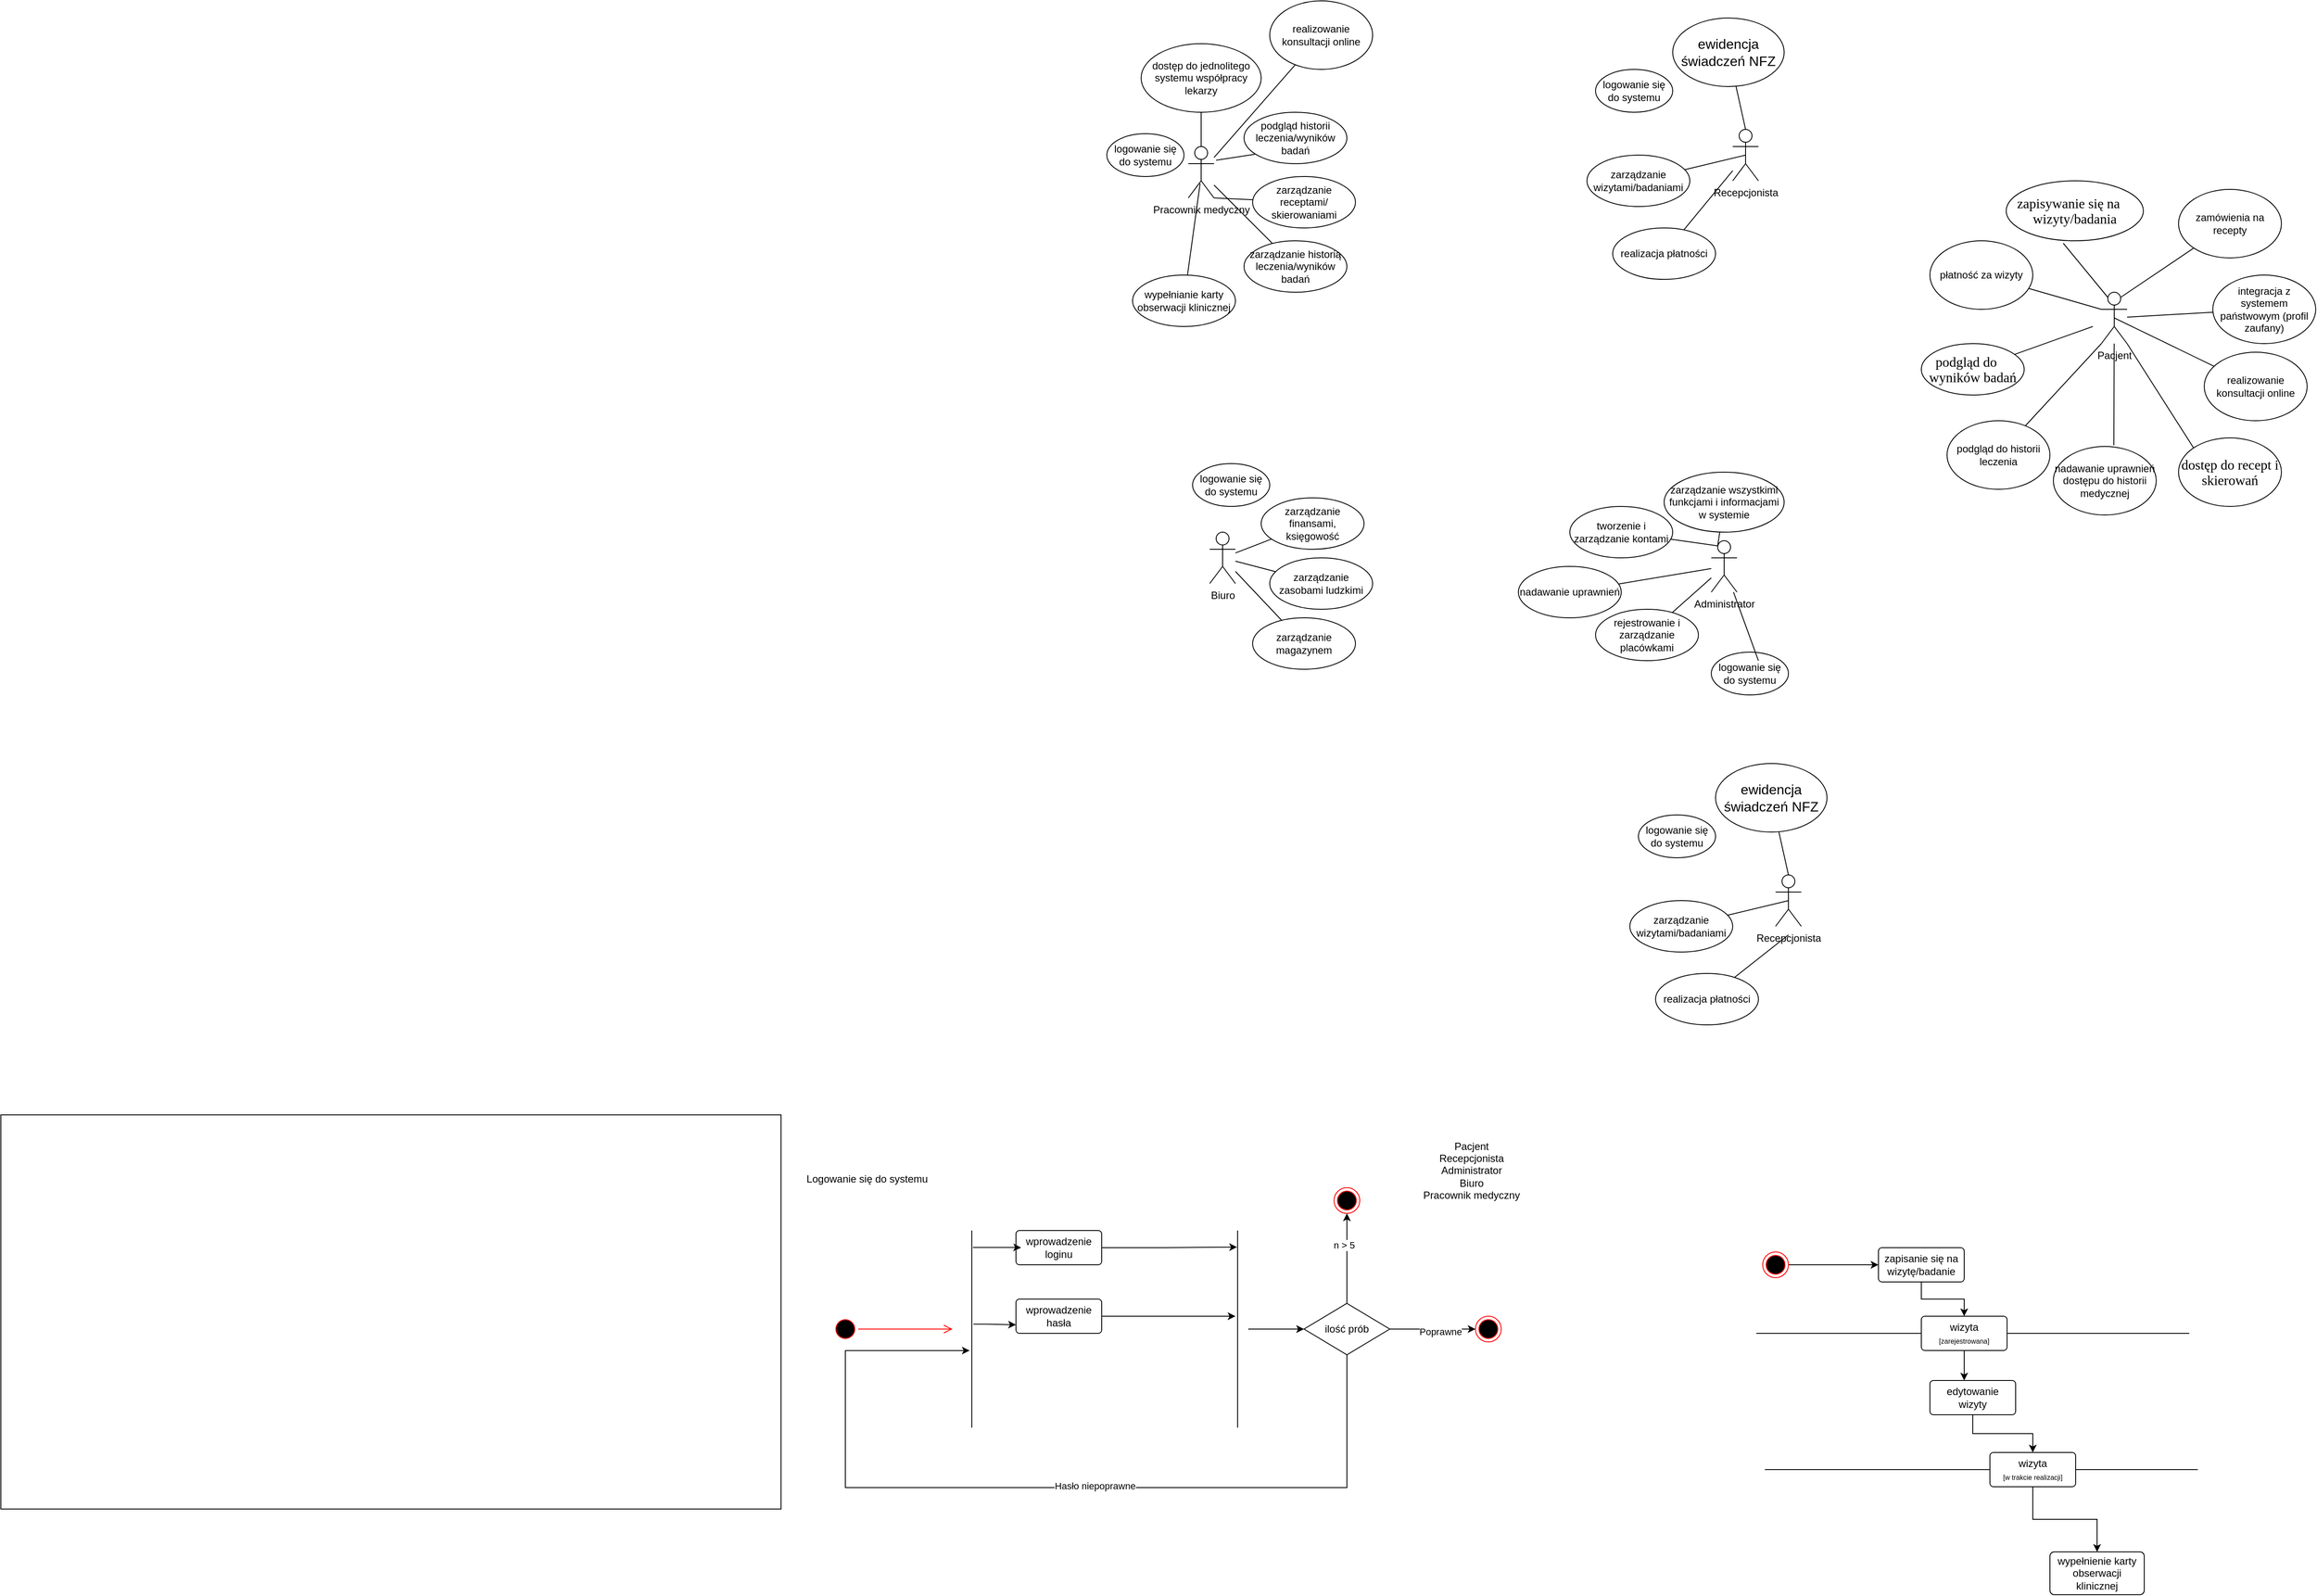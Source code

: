 <mxfile version="17.4.3" type="github">
  <diagram id="2RPdpxXCFyz0xVRLLAnb" name="Page-1">
    <mxGraphModel dx="2891" dy="1775" grid="1" gridSize="10" guides="1" tooltips="1" connect="1" arrows="1" fold="1" page="1" pageScale="1" pageWidth="827" pageHeight="1169" math="0" shadow="0">
      <root>
        <mxCell id="0" />
        <mxCell id="1" parent="0" />
        <mxCell id="TBF9zZiF4ZimvEeWQ7kE-50" value="" style="rounded=0;arcSize=10;whiteSpace=wrap;html=1;align=center;glass=0;shadow=0;" vertex="1" parent="1">
          <mxGeometry x="-1290" y="610" width="910" height="460" as="geometry" />
        </mxCell>
        <mxCell id="AdZAlGOrFTd36PGD04gz-3" value="Recepcjonista" style="shape=umlActor;verticalLabelPosition=bottom;verticalAlign=top;html=1;outlineConnect=0;" parent="1" vertex="1">
          <mxGeometry x="730" y="-540" width="30" height="60" as="geometry" />
        </mxCell>
        <mxCell id="AdZAlGOrFTd36PGD04gz-8" value="logowanie się do systemu" style="ellipse;whiteSpace=wrap;html=1;" parent="1" vertex="1">
          <mxGeometry x="705" y="70" width="90" height="50" as="geometry" />
        </mxCell>
        <mxCell id="AdZAlGOrFTd36PGD04gz-10" value="zarządzanie wizytami/badaniami" style="ellipse;whiteSpace=wrap;html=1;" parent="1" vertex="1">
          <mxGeometry x="560" y="-510" width="120" height="60" as="geometry" />
        </mxCell>
        <mxCell id="AdZAlGOrFTd36PGD04gz-11" value="&lt;div&gt;&lt;span style=&quot;font-size: 16px ; background-color: rgb(255 , 255 , 255)&quot;&gt;ewidencja świadczeń NFZ&lt;/span&gt;&lt;/div&gt;" style="ellipse;whiteSpace=wrap;html=1;align=center;" parent="1" vertex="1">
          <mxGeometry x="660" y="-670" width="130" height="80" as="geometry" />
        </mxCell>
        <mxCell id="AdZAlGOrFTd36PGD04gz-12" value="realizacja płatności" style="ellipse;whiteSpace=wrap;html=1;" parent="1" vertex="1">
          <mxGeometry x="590" y="-425" width="120" height="60" as="geometry" />
        </mxCell>
        <mxCell id="AdZAlGOrFTd36PGD04gz-13" value="Pracownik medyczny&lt;br&gt;" style="shape=umlActor;verticalLabelPosition=bottom;verticalAlign=top;html=1;outlineConnect=0;" parent="1" vertex="1">
          <mxGeometry x="95" y="-520" width="30" height="60" as="geometry" />
        </mxCell>
        <mxCell id="AdZAlGOrFTd36PGD04gz-14" value="podgląd historii leczenia/wyników badań" style="ellipse;whiteSpace=wrap;html=1;" parent="1" vertex="1">
          <mxGeometry x="160" y="-560" width="120" height="60" as="geometry" />
        </mxCell>
        <mxCell id="AdZAlGOrFTd36PGD04gz-15" value="zarządzanie receptami/&lt;br&gt;skierowaniami" style="ellipse;whiteSpace=wrap;html=1;" parent="1" vertex="1">
          <mxGeometry x="170" y="-485" width="120" height="60" as="geometry" />
        </mxCell>
        <mxCell id="AdZAlGOrFTd36PGD04gz-16" value="zarządzanie historią leczenia/wyników badań" style="ellipse;whiteSpace=wrap;html=1;" parent="1" vertex="1">
          <mxGeometry x="160" y="-410" width="120" height="60" as="geometry" />
        </mxCell>
        <mxCell id="AdZAlGOrFTd36PGD04gz-17" value="dostęp do jednolitego systemu współpracy lekarzy" style="ellipse;whiteSpace=wrap;html=1;" parent="1" vertex="1">
          <mxGeometry x="40" y="-640" width="140" height="80" as="geometry" />
        </mxCell>
        <mxCell id="AdZAlGOrFTd36PGD04gz-20" value="Administrator" style="shape=umlActor;verticalLabelPosition=bottom;verticalAlign=top;html=1;outlineConnect=0;" parent="1" vertex="1">
          <mxGeometry x="705" y="-60" width="30" height="60" as="geometry" />
        </mxCell>
        <mxCell id="AdZAlGOrFTd36PGD04gz-21" value="tworzenie i zarządzanie kontami" style="ellipse;whiteSpace=wrap;html=1;" parent="1" vertex="1">
          <mxGeometry x="540" y="-100" width="120" height="60" as="geometry" />
        </mxCell>
        <mxCell id="AdZAlGOrFTd36PGD04gz-22" value="nadawanie uprawnień" style="ellipse;whiteSpace=wrap;html=1;" parent="1" vertex="1">
          <mxGeometry x="480" y="-30" width="120" height="60" as="geometry" />
        </mxCell>
        <mxCell id="AdZAlGOrFTd36PGD04gz-23" value="rejestrowanie i zarządzanie placówkami" style="ellipse;whiteSpace=wrap;html=1;" parent="1" vertex="1">
          <mxGeometry x="570" y="20" width="120" height="60" as="geometry" />
        </mxCell>
        <mxCell id="AdZAlGOrFTd36PGD04gz-24" value="zarządzanie wszystkimi funkcjami i informacjami w systemie" style="ellipse;whiteSpace=wrap;html=1;" parent="1" vertex="1">
          <mxGeometry x="650" y="-140" width="140" height="70" as="geometry" />
        </mxCell>
        <mxCell id="AdZAlGOrFTd36PGD04gz-25" value="Biuro" style="shape=umlActor;verticalLabelPosition=bottom;verticalAlign=top;html=1;outlineConnect=0;" parent="1" vertex="1">
          <mxGeometry x="120" y="-70" width="30" height="60" as="geometry" />
        </mxCell>
        <mxCell id="AdZAlGOrFTd36PGD04gz-26" value="zarządzanie finansami, księgowość" style="ellipse;whiteSpace=wrap;html=1;" parent="1" vertex="1">
          <mxGeometry x="180" y="-110" width="120" height="60" as="geometry" />
        </mxCell>
        <mxCell id="AdZAlGOrFTd36PGD04gz-27" value="zarządzanie zasobami ludzkimi" style="ellipse;whiteSpace=wrap;html=1;" parent="1" vertex="1">
          <mxGeometry x="190" y="-40" width="120" height="60" as="geometry" />
        </mxCell>
        <mxCell id="AdZAlGOrFTd36PGD04gz-28" value="zarządzanie magazynem" style="ellipse;whiteSpace=wrap;html=1;" parent="1" vertex="1">
          <mxGeometry x="170" y="30" width="120" height="60" as="geometry" />
        </mxCell>
        <mxCell id="AdZAlGOrFTd36PGD04gz-33" value="" style="endArrow=none;html=1;rounded=0;" parent="1" source="AdZAlGOrFTd36PGD04gz-26" target="AdZAlGOrFTd36PGD04gz-25" edge="1">
          <mxGeometry width="50" height="50" relative="1" as="geometry">
            <mxPoint x="450" y="-110" as="sourcePoint" />
            <mxPoint x="500" y="-160" as="targetPoint" />
          </mxGeometry>
        </mxCell>
        <mxCell id="AdZAlGOrFTd36PGD04gz-37" value="" style="endArrow=none;html=1;rounded=0;" parent="1" source="AdZAlGOrFTd36PGD04gz-13" target="AdZAlGOrFTd36PGD04gz-17" edge="1">
          <mxGeometry width="50" height="50" relative="1" as="geometry">
            <mxPoint x="450" y="-310" as="sourcePoint" />
            <mxPoint x="500" y="-360" as="targetPoint" />
          </mxGeometry>
        </mxCell>
        <mxCell id="AdZAlGOrFTd36PGD04gz-39" value="" style="endArrow=none;html=1;rounded=0;entryX=0.75;entryY=0.1;entryDx=0;entryDy=0;entryPerimeter=0;" parent="1" edge="1">
          <mxGeometry width="50" height="50" relative="1" as="geometry">
            <mxPoint x="172.751" y="-511.02" as="sourcePoint" />
            <mxPoint x="127.5" y="-504" as="targetPoint" />
          </mxGeometry>
        </mxCell>
        <mxCell id="AdZAlGOrFTd36PGD04gz-40" value="" style="endArrow=none;html=1;rounded=0;entryX=1;entryY=1;entryDx=0;entryDy=0;entryPerimeter=0;" parent="1" source="AdZAlGOrFTd36PGD04gz-15" target="AdZAlGOrFTd36PGD04gz-13" edge="1">
          <mxGeometry width="50" height="50" relative="1" as="geometry">
            <mxPoint x="450" y="-310" as="sourcePoint" />
            <mxPoint x="500" y="-360" as="targetPoint" />
          </mxGeometry>
        </mxCell>
        <mxCell id="AdZAlGOrFTd36PGD04gz-41" value="" style="endArrow=none;html=1;rounded=0;" parent="1" source="AdZAlGOrFTd36PGD04gz-16" target="AdZAlGOrFTd36PGD04gz-13" edge="1">
          <mxGeometry width="50" height="50" relative="1" as="geometry">
            <mxPoint x="450" y="-310" as="sourcePoint" />
            <mxPoint x="500" y="-360" as="targetPoint" />
          </mxGeometry>
        </mxCell>
        <mxCell id="AdZAlGOrFTd36PGD04gz-42" value="" style="endArrow=none;html=1;rounded=0;" parent="1" source="AdZAlGOrFTd36PGD04gz-25" target="AdZAlGOrFTd36PGD04gz-27" edge="1">
          <mxGeometry width="50" height="50" relative="1" as="geometry">
            <mxPoint x="450" y="-110" as="sourcePoint" />
            <mxPoint x="500" y="-160" as="targetPoint" />
          </mxGeometry>
        </mxCell>
        <mxCell id="AdZAlGOrFTd36PGD04gz-43" value="" style="endArrow=none;html=1;rounded=0;exitX=0.283;exitY=0.05;exitDx=0;exitDy=0;exitPerimeter=0;" parent="1" source="AdZAlGOrFTd36PGD04gz-28" target="AdZAlGOrFTd36PGD04gz-25" edge="1">
          <mxGeometry width="50" height="50" relative="1" as="geometry">
            <mxPoint x="450" y="-110" as="sourcePoint" />
            <mxPoint x="500" y="-160" as="targetPoint" />
          </mxGeometry>
        </mxCell>
        <mxCell id="AdZAlGOrFTd36PGD04gz-44" value="" style="endArrow=none;html=1;rounded=0;entryX=0.25;entryY=0.1;entryDx=0;entryDy=0;entryPerimeter=0;" parent="1" source="AdZAlGOrFTd36PGD04gz-21" target="AdZAlGOrFTd36PGD04gz-20" edge="1">
          <mxGeometry width="50" height="50" relative="1" as="geometry">
            <mxPoint x="450" y="-110" as="sourcePoint" />
            <mxPoint x="500" y="-160" as="targetPoint" />
          </mxGeometry>
        </mxCell>
        <mxCell id="AdZAlGOrFTd36PGD04gz-45" value="" style="endArrow=none;html=1;rounded=0;" parent="1" source="AdZAlGOrFTd36PGD04gz-22" target="AdZAlGOrFTd36PGD04gz-20" edge="1">
          <mxGeometry width="50" height="50" relative="1" as="geometry">
            <mxPoint x="450" y="-110" as="sourcePoint" />
            <mxPoint x="500" y="-160" as="targetPoint" />
          </mxGeometry>
        </mxCell>
        <mxCell id="AdZAlGOrFTd36PGD04gz-46" value="" style="endArrow=none;html=1;rounded=0;" parent="1" source="AdZAlGOrFTd36PGD04gz-23" target="AdZAlGOrFTd36PGD04gz-20" edge="1">
          <mxGeometry width="50" height="50" relative="1" as="geometry">
            <mxPoint x="450" y="-110" as="sourcePoint" />
            <mxPoint x="500" y="-160" as="targetPoint" />
          </mxGeometry>
        </mxCell>
        <mxCell id="AdZAlGOrFTd36PGD04gz-47" value="" style="endArrow=none;html=1;rounded=0;exitX=0.25;exitY=0.1;exitDx=0;exitDy=0;exitPerimeter=0;" parent="1" source="AdZAlGOrFTd36PGD04gz-20" target="AdZAlGOrFTd36PGD04gz-24" edge="1">
          <mxGeometry width="50" height="50" relative="1" as="geometry">
            <mxPoint x="450" y="-110" as="sourcePoint" />
            <mxPoint x="500" y="-160" as="targetPoint" />
          </mxGeometry>
        </mxCell>
        <mxCell id="AdZAlGOrFTd36PGD04gz-49" value="" style="endArrow=none;html=1;rounded=0;entryX=0.5;entryY=0.5;entryDx=0;entryDy=0;entryPerimeter=0;" parent="1" source="AdZAlGOrFTd36PGD04gz-10" target="AdZAlGOrFTd36PGD04gz-3" edge="1">
          <mxGeometry width="50" height="50" relative="1" as="geometry">
            <mxPoint x="450" y="-510" as="sourcePoint" />
            <mxPoint x="500" y="-560" as="targetPoint" />
          </mxGeometry>
        </mxCell>
        <mxCell id="AdZAlGOrFTd36PGD04gz-50" value="" style="endArrow=none;html=1;rounded=0;" parent="1" source="AdZAlGOrFTd36PGD04gz-12" target="AdZAlGOrFTd36PGD04gz-3" edge="1">
          <mxGeometry width="50" height="50" relative="1" as="geometry">
            <mxPoint x="450" y="-510" as="sourcePoint" />
            <mxPoint x="500" y="-560" as="targetPoint" />
          </mxGeometry>
        </mxCell>
        <mxCell id="AdZAlGOrFTd36PGD04gz-51" value="" style="endArrow=none;html=1;rounded=0;entryX=0.5;entryY=0;entryDx=0;entryDy=0;entryPerimeter=0;" parent="1" source="AdZAlGOrFTd36PGD04gz-11" target="AdZAlGOrFTd36PGD04gz-3" edge="1">
          <mxGeometry width="50" height="50" relative="1" as="geometry">
            <mxPoint x="450" y="-510" as="sourcePoint" />
            <mxPoint x="500" y="-560" as="targetPoint" />
          </mxGeometry>
        </mxCell>
        <mxCell id="lqnqc55kXV3MOIMBdHod-2" value="&lt;p class=&quot;MsoListParagraph&quot; style=&quot;text-indent: -18.0pt&quot;&gt;&lt;span style=&quot;font-size: 12.0pt ; line-height: 107% ; font-family: &amp;#34;symbol&amp;#34;&quot;&gt;&lt;span style=&quot;font-stretch: normal ; font-size: 7pt ; line-height: normal ; font-family: &amp;#34;times new roman&amp;#34;&quot;&gt;&amp;nbsp; &amp;nbsp;&amp;nbsp;&lt;/span&gt;&lt;/span&gt;&lt;span style=&quot;font-size: 12.0pt ; line-height: 107% ; font-family: &amp;#34;times new roman&amp;#34; , serif&quot;&gt;zapisywanie się na wizyty/badania&lt;/span&gt;&lt;/p&gt;" style="ellipse;whiteSpace=wrap;html=1;" parent="1" vertex="1">
          <mxGeometry x="1049" y="-480" width="160" height="70" as="geometry" />
        </mxCell>
        <mxCell id="lqnqc55kXV3MOIMBdHod-3" value="&lt;p class=&quot;MsoListParagraph&quot; style=&quot;text-indent: -18.0pt&quot;&gt;&lt;span style=&quot;line-height: 107%&quot;&gt;&lt;span style=&quot;font-stretch: normal ; line-height: normal ; font-size: 16px&quot;&gt;&lt;font face=&quot;Symbol&quot;&gt;&amp;nbsp;&lt;/font&gt;&lt;/span&gt;&lt;span style=&quot;font-family: &amp;#34;times new roman&amp;#34; ; font-size: 7pt ; font-stretch: normal ; line-height: normal&quot;&gt; &amp;nbsp;&lt;/span&gt;&lt;/span&gt;&lt;span style=&quot;font-size: 12.0pt ; line-height: 107% ; font-family: &amp;#34;times new roman&amp;#34; , serif&quot;&gt;podgląd do wyników badań&lt;/span&gt;&lt;/p&gt;" style="ellipse;whiteSpace=wrap;html=1;" parent="1" vertex="1">
          <mxGeometry x="950" y="-290" width="120" height="60" as="geometry" />
        </mxCell>
        <mxCell id="lqnqc55kXV3MOIMBdHod-4" value="zamówienia na recepty" style="ellipse;whiteSpace=wrap;html=1;" parent="1" vertex="1">
          <mxGeometry x="1250" y="-470" width="120" height="80" as="geometry" />
        </mxCell>
        <mxCell id="lqnqc55kXV3MOIMBdHod-5" value="płatność za wizyty" style="ellipse;whiteSpace=wrap;html=1;" parent="1" vertex="1">
          <mxGeometry x="960" y="-410" width="120" height="80" as="geometry" />
        </mxCell>
        <mxCell id="lqnqc55kXV3MOIMBdHod-6" value="integracja z systemem państwowym (profil zaufany)" style="ellipse;whiteSpace=wrap;html=1;" parent="1" vertex="1">
          <mxGeometry x="1290" y="-370" width="120" height="80" as="geometry" />
        </mxCell>
        <mxCell id="lqnqc55kXV3MOIMBdHod-7" value="nadawanie uprawnień dostępu do historii medycznej" style="ellipse;whiteSpace=wrap;html=1;" parent="1" vertex="1">
          <mxGeometry x="1104" y="-170" width="120" height="80" as="geometry" />
        </mxCell>
        <mxCell id="lqnqc55kXV3MOIMBdHod-8" value="&lt;p class=&quot;MsoListParagraph&quot; style=&quot;text-indent: -18.0pt&quot;&gt;&lt;span style=&quot;font-size: 12pt ; line-height: 107%&quot;&gt;&lt;font face=&quot;Symbol&quot;&gt;&amp;nbsp; &amp;nbsp; &amp;nbsp;&amp;nbsp;&lt;/font&gt;&lt;/span&gt;&lt;span style=&quot;font-size: 12.0pt ; line-height: 107% ; font-family: &amp;#34;times new roman&amp;#34; , serif&quot;&gt;dostęp do recept i skierowań&lt;/span&gt;&lt;/p&gt;" style="ellipse;whiteSpace=wrap;html=1;" parent="1" vertex="1">
          <mxGeometry x="1250" y="-180" width="120" height="80" as="geometry" />
        </mxCell>
        <mxCell id="lqnqc55kXV3MOIMBdHod-9" value="podgląd do historii leczenia" style="ellipse;whiteSpace=wrap;html=1;" parent="1" vertex="1">
          <mxGeometry x="980" y="-200" width="120" height="80" as="geometry" />
        </mxCell>
        <mxCell id="lqnqc55kXV3MOIMBdHod-10" value="realizowanie konsultacji online" style="ellipse;whiteSpace=wrap;html=1;" parent="1" vertex="1">
          <mxGeometry x="190" y="-690" width="120" height="80" as="geometry" />
        </mxCell>
        <mxCell id="lqnqc55kXV3MOIMBdHod-11" value="Pacjent&lt;br&gt;" style="shape=umlActor;verticalLabelPosition=bottom;verticalAlign=top;html=1;outlineConnect=0;" parent="1" vertex="1">
          <mxGeometry x="1160" y="-350" width="30" height="60" as="geometry" />
        </mxCell>
        <mxCell id="lqnqc55kXV3MOIMBdHod-25" value="wypełnianie karty obserwacji klinicznej" style="ellipse;whiteSpace=wrap;html=1;" parent="1" vertex="1">
          <mxGeometry x="30" y="-370" width="120" height="60" as="geometry" />
        </mxCell>
        <mxCell id="lqnqc55kXV3MOIMBdHod-27" value="" style="endArrow=none;html=1;rounded=0;" parent="1" target="lqnqc55kXV3MOIMBdHod-25" edge="1">
          <mxGeometry width="50" height="50" relative="1" as="geometry">
            <mxPoint x="108.769" y="-476.772" as="sourcePoint" />
            <mxPoint x="371.24" y="-543.22" as="targetPoint" />
          </mxGeometry>
        </mxCell>
        <mxCell id="lqnqc55kXV3MOIMBdHod-30" value="" style="endArrow=none;html=1;rounded=0;fontFamily=Helvetica;" parent="1" source="AdZAlGOrFTd36PGD04gz-13" target="lqnqc55kXV3MOIMBdHod-10" edge="1">
          <mxGeometry width="50" height="50" relative="1" as="geometry">
            <mxPoint x="320" y="-810" as="sourcePoint" />
            <mxPoint x="370" y="-860" as="targetPoint" />
          </mxGeometry>
        </mxCell>
        <mxCell id="lqnqc55kXV3MOIMBdHod-34" value="realizowanie konsultacji online" style="ellipse;whiteSpace=wrap;html=1;" parent="1" vertex="1">
          <mxGeometry x="1280" y="-280" width="120" height="80" as="geometry" />
        </mxCell>
        <mxCell id="lqnqc55kXV3MOIMBdHod-35" value="logowanie się do systemu" style="ellipse;whiteSpace=wrap;html=1;" parent="1" vertex="1">
          <mxGeometry x="100" y="-150" width="90" height="50" as="geometry" />
        </mxCell>
        <mxCell id="lqnqc55kXV3MOIMBdHod-36" value="logowanie się do systemu" style="ellipse;whiteSpace=wrap;html=1;" parent="1" vertex="1">
          <mxGeometry y="-535" width="90" height="50" as="geometry" />
        </mxCell>
        <mxCell id="lqnqc55kXV3MOIMBdHod-37" value="logowanie się do systemu" style="ellipse;whiteSpace=wrap;html=1;" parent="1" vertex="1">
          <mxGeometry x="570" y="-610" width="90" height="50" as="geometry" />
        </mxCell>
        <mxCell id="TBF9zZiF4ZimvEeWQ7kE-1" value="" style="endArrow=none;html=1;rounded=0;" edge="1" parent="1" target="AdZAlGOrFTd36PGD04gz-20">
          <mxGeometry width="50" height="50" relative="1" as="geometry">
            <mxPoint x="759.995" y="80.004" as="sourcePoint" />
            <mxPoint x="805.54" y="39.473" as="targetPoint" />
          </mxGeometry>
        </mxCell>
        <mxCell id="TBF9zZiF4ZimvEeWQ7kE-2" value="" style="endArrow=none;html=1;rounded=0;" edge="1" parent="1" source="lqnqc55kXV3MOIMBdHod-9">
          <mxGeometry width="50" height="50" relative="1" as="geometry">
            <mxPoint x="1189.085" y="-209.996" as="sourcePoint" />
            <mxPoint x="1159.997" y="-290" as="targetPoint" />
          </mxGeometry>
        </mxCell>
        <mxCell id="TBF9zZiF4ZimvEeWQ7kE-3" value="" style="endArrow=none;html=1;rounded=0;" edge="1" parent="1" source="lqnqc55kXV3MOIMBdHod-3">
          <mxGeometry width="50" height="50" relative="1" as="geometry">
            <mxPoint x="1081.337" y="-184.111" as="sourcePoint" />
            <mxPoint x="1150" y="-310" as="targetPoint" />
          </mxGeometry>
        </mxCell>
        <mxCell id="TBF9zZiF4ZimvEeWQ7kE-4" value="" style="endArrow=none;html=1;rounded=0;entryX=0;entryY=0.333;entryDx=0;entryDy=0;entryPerimeter=0;" edge="1" parent="1" source="lqnqc55kXV3MOIMBdHod-5" target="lqnqc55kXV3MOIMBdHod-11">
          <mxGeometry width="50" height="50" relative="1" as="geometry">
            <mxPoint x="1068.998" y="-267.315" as="sourcePoint" />
            <mxPoint x="1160" y="-300" as="targetPoint" />
          </mxGeometry>
        </mxCell>
        <mxCell id="TBF9zZiF4ZimvEeWQ7kE-5" value="" style="endArrow=none;html=1;rounded=0;entryX=0.25;entryY=0.1;entryDx=0;entryDy=0;entryPerimeter=0;exitX=0.416;exitY=1.041;exitDx=0;exitDy=0;exitPerimeter=0;" edge="1" parent="1" source="lqnqc55kXV3MOIMBdHod-2" target="lqnqc55kXV3MOIMBdHod-11">
          <mxGeometry width="50" height="50" relative="1" as="geometry">
            <mxPoint x="1085.149" y="-344.243" as="sourcePoint" />
            <mxPoint x="1170" y="-320" as="targetPoint" />
          </mxGeometry>
        </mxCell>
        <mxCell id="TBF9zZiF4ZimvEeWQ7kE-6" value="" style="endArrow=none;html=1;rounded=0;entryX=0.75;entryY=0.1;entryDx=0;entryDy=0;entryPerimeter=0;" edge="1" parent="1" source="lqnqc55kXV3MOIMBdHod-4" target="lqnqc55kXV3MOIMBdHod-11">
          <mxGeometry width="50" height="50" relative="1" as="geometry">
            <mxPoint x="1125.56" y="-397.13" as="sourcePoint" />
            <mxPoint x="1177.5" y="-334" as="targetPoint" />
          </mxGeometry>
        </mxCell>
        <mxCell id="TBF9zZiF4ZimvEeWQ7kE-7" value="" style="endArrow=none;html=1;rounded=0;exitX=0.588;exitY=-0.017;exitDx=0;exitDy=0;exitPerimeter=0;" edge="1" parent="1" source="lqnqc55kXV3MOIMBdHod-7" target="lqnqc55kXV3MOIMBdHod-11">
          <mxGeometry width="50" height="50" relative="1" as="geometry">
            <mxPoint x="1275.194" y="-393.396" as="sourcePoint" />
            <mxPoint x="1185" y="-340" as="targetPoint" />
          </mxGeometry>
        </mxCell>
        <mxCell id="TBF9zZiF4ZimvEeWQ7kE-9" value="" style="endArrow=none;html=1;rounded=0;exitX=0;exitY=0;exitDx=0;exitDy=0;entryX=1;entryY=1;entryDx=0;entryDy=0;entryPerimeter=0;" edge="1" parent="1" source="lqnqc55kXV3MOIMBdHod-8" target="lqnqc55kXV3MOIMBdHod-11">
          <mxGeometry width="50" height="50" relative="1" as="geometry">
            <mxPoint x="1184.56" y="-161.36" as="sourcePoint" />
            <mxPoint x="1184.911" y="-280" as="targetPoint" />
          </mxGeometry>
        </mxCell>
        <mxCell id="TBF9zZiF4ZimvEeWQ7kE-10" value="" style="endArrow=none;html=1;rounded=0;entryX=0.5;entryY=0.5;entryDx=0;entryDy=0;entryPerimeter=0;" edge="1" parent="1" source="lqnqc55kXV3MOIMBdHod-34" target="lqnqc55kXV3MOIMBdHod-11">
          <mxGeometry width="50" height="50" relative="1" as="geometry">
            <mxPoint x="1277.574" y="-158.284" as="sourcePoint" />
            <mxPoint x="1200" y="-280" as="targetPoint" />
          </mxGeometry>
        </mxCell>
        <mxCell id="TBF9zZiF4ZimvEeWQ7kE-11" value="" style="endArrow=none;html=1;rounded=0;" edge="1" parent="1" source="lqnqc55kXV3MOIMBdHod-6" target="lqnqc55kXV3MOIMBdHod-11">
          <mxGeometry width="50" height="50" relative="1" as="geometry">
            <mxPoint x="1301.557" y="-253.601" as="sourcePoint" />
            <mxPoint x="1185" y="-310" as="targetPoint" />
          </mxGeometry>
        </mxCell>
        <mxCell id="TBF9zZiF4ZimvEeWQ7kE-12" value="" style="ellipse;html=1;shape=startState;fillColor=#000000;strokeColor=#ff0000;" vertex="1" parent="1">
          <mxGeometry x="-320" y="845" width="30" height="30" as="geometry" />
        </mxCell>
        <mxCell id="TBF9zZiF4ZimvEeWQ7kE-13" value="" style="edgeStyle=orthogonalEdgeStyle;html=1;verticalAlign=bottom;endArrow=open;endSize=8;strokeColor=#ff0000;rounded=0;" edge="1" source="TBF9zZiF4ZimvEeWQ7kE-12" parent="1">
          <mxGeometry relative="1" as="geometry">
            <mxPoint x="-180" y="860" as="targetPoint" />
          </mxGeometry>
        </mxCell>
        <mxCell id="TBF9zZiF4ZimvEeWQ7kE-52" style="edgeStyle=orthogonalEdgeStyle;rounded=0;orthogonalLoop=1;jettySize=auto;html=1;entryX=0;entryY=0.75;entryDx=0;entryDy=0;exitX=0.475;exitY=0.424;exitDx=0;exitDy=0;exitPerimeter=0;" edge="1" parent="1" source="TBF9zZiF4ZimvEeWQ7kE-14" target="TBF9zZiF4ZimvEeWQ7kE-34">
          <mxGeometry relative="1" as="geometry">
            <Array as="points">
              <mxPoint x="-140" y="854" />
            </Array>
          </mxGeometry>
        </mxCell>
        <mxCell id="TBF9zZiF4ZimvEeWQ7kE-14" value="" style="line;strokeWidth=1;fillColor=none;align=left;verticalAlign=middle;spacingTop=-1;spacingLeft=3;spacingRight=3;rotatable=0;labelPosition=right;points=[];portConstraint=eastwest;direction=south;" vertex="1" parent="1">
          <mxGeometry x="-170" y="745" width="25" height="230" as="geometry" />
        </mxCell>
        <mxCell id="TBF9zZiF4ZimvEeWQ7kE-23" value="Recepcjonista" style="shape=umlActor;verticalLabelPosition=bottom;verticalAlign=top;html=1;outlineConnect=0;" vertex="1" parent="1">
          <mxGeometry x="780" y="330" width="30" height="60" as="geometry" />
        </mxCell>
        <mxCell id="TBF9zZiF4ZimvEeWQ7kE-24" value="zarządzanie wizytami/badaniami" style="ellipse;whiteSpace=wrap;html=1;" vertex="1" parent="1">
          <mxGeometry x="610" y="360" width="120" height="60" as="geometry" />
        </mxCell>
        <mxCell id="TBF9zZiF4ZimvEeWQ7kE-25" value="&lt;div&gt;&lt;span style=&quot;font-size: 16px ; background-color: rgb(255 , 255 , 255)&quot;&gt;ewidencja świadczeń NFZ&lt;/span&gt;&lt;/div&gt;" style="ellipse;whiteSpace=wrap;html=1;align=center;" vertex="1" parent="1">
          <mxGeometry x="710" y="200" width="130" height="80" as="geometry" />
        </mxCell>
        <mxCell id="TBF9zZiF4ZimvEeWQ7kE-26" value="realizacja płatności" style="ellipse;whiteSpace=wrap;html=1;" vertex="1" parent="1">
          <mxGeometry x="640" y="445" width="120" height="60" as="geometry" />
        </mxCell>
        <mxCell id="TBF9zZiF4ZimvEeWQ7kE-27" value="" style="endArrow=none;html=1;rounded=0;entryX=0.5;entryY=0.5;entryDx=0;entryDy=0;entryPerimeter=0;" edge="1" parent="1" source="TBF9zZiF4ZimvEeWQ7kE-24" target="TBF9zZiF4ZimvEeWQ7kE-23">
          <mxGeometry width="50" height="50" relative="1" as="geometry">
            <mxPoint x="500" y="360" as="sourcePoint" />
            <mxPoint x="550" y="310" as="targetPoint" />
          </mxGeometry>
        </mxCell>
        <mxCell id="TBF9zZiF4ZimvEeWQ7kE-28" value="" style="endArrow=none;html=1;rounded=0;" edge="1" parent="1" source="TBF9zZiF4ZimvEeWQ7kE-26">
          <mxGeometry width="50" height="50" relative="1" as="geometry">
            <mxPoint x="500" y="360" as="sourcePoint" />
            <mxPoint x="795" y="400" as="targetPoint" />
          </mxGeometry>
        </mxCell>
        <mxCell id="TBF9zZiF4ZimvEeWQ7kE-29" value="" style="endArrow=none;html=1;rounded=0;entryX=0.5;entryY=0;entryDx=0;entryDy=0;entryPerimeter=0;" edge="1" parent="1" source="TBF9zZiF4ZimvEeWQ7kE-25" target="TBF9zZiF4ZimvEeWQ7kE-23">
          <mxGeometry width="50" height="50" relative="1" as="geometry">
            <mxPoint x="500" y="360" as="sourcePoint" />
            <mxPoint x="550" y="310" as="targetPoint" />
          </mxGeometry>
        </mxCell>
        <mxCell id="TBF9zZiF4ZimvEeWQ7kE-30" value="logowanie się do systemu" style="ellipse;whiteSpace=wrap;html=1;" vertex="1" parent="1">
          <mxGeometry x="620" y="260" width="90" height="50" as="geometry" />
        </mxCell>
        <mxCell id="TBF9zZiF4ZimvEeWQ7kE-31" value="Logowanie się do systemu" style="text;html=1;align=center;verticalAlign=middle;resizable=0;points=[];autosize=1;strokeColor=none;fillColor=none;" vertex="1" parent="1">
          <mxGeometry x="-360" y="675" width="160" height="20" as="geometry" />
        </mxCell>
        <mxCell id="TBF9zZiF4ZimvEeWQ7kE-47" style="edgeStyle=orthogonalEdgeStyle;rounded=0;orthogonalLoop=1;jettySize=auto;html=1;entryX=0.084;entryY=0.526;entryDx=0;entryDy=0;entryPerimeter=0;" edge="1" parent="1" source="TBF9zZiF4ZimvEeWQ7kE-33" target="TBF9zZiF4ZimvEeWQ7kE-35">
          <mxGeometry relative="1" as="geometry" />
        </mxCell>
        <mxCell id="TBF9zZiF4ZimvEeWQ7kE-33" value="wprowadzenie loginu" style="rounded=1;arcSize=10;whiteSpace=wrap;html=1;align=center;" vertex="1" parent="1">
          <mxGeometry x="-106" y="745" width="100" height="40" as="geometry" />
        </mxCell>
        <mxCell id="TBF9zZiF4ZimvEeWQ7kE-46" style="edgeStyle=orthogonalEdgeStyle;rounded=0;orthogonalLoop=1;jettySize=auto;html=1;entryX=0.435;entryY=0.6;entryDx=0;entryDy=0;entryPerimeter=0;" edge="1" parent="1" source="TBF9zZiF4ZimvEeWQ7kE-34" target="TBF9zZiF4ZimvEeWQ7kE-35">
          <mxGeometry relative="1" as="geometry" />
        </mxCell>
        <mxCell id="TBF9zZiF4ZimvEeWQ7kE-34" value="wprowadzenie hasła" style="rounded=1;arcSize=10;whiteSpace=wrap;html=1;align=center;" vertex="1" parent="1">
          <mxGeometry x="-106" y="825" width="100" height="40" as="geometry" />
        </mxCell>
        <mxCell id="TBF9zZiF4ZimvEeWQ7kE-48" style="edgeStyle=orthogonalEdgeStyle;rounded=0;orthogonalLoop=1;jettySize=auto;html=1;entryX=0;entryY=0.5;entryDx=0;entryDy=0;" edge="1" parent="1" source="TBF9zZiF4ZimvEeWQ7kE-35" target="TBF9zZiF4ZimvEeWQ7kE-36">
          <mxGeometry relative="1" as="geometry" />
        </mxCell>
        <mxCell id="TBF9zZiF4ZimvEeWQ7kE-35" value="" style="line;strokeWidth=1;fillColor=none;align=left;verticalAlign=middle;spacingTop=-1;spacingLeft=3;spacingRight=3;rotatable=0;labelPosition=right;points=[];portConstraint=eastwest;direction=south;" vertex="1" parent="1">
          <mxGeometry x="140" y="745" width="25" height="230" as="geometry" />
        </mxCell>
        <mxCell id="TBF9zZiF4ZimvEeWQ7kE-39" style="edgeStyle=orthogonalEdgeStyle;rounded=0;orthogonalLoop=1;jettySize=auto;html=1;entryX=0.609;entryY=0.6;entryDx=0;entryDy=0;entryPerimeter=0;" edge="1" parent="1" source="TBF9zZiF4ZimvEeWQ7kE-36" target="TBF9zZiF4ZimvEeWQ7kE-14">
          <mxGeometry relative="1" as="geometry">
            <Array as="points">
              <mxPoint x="280" y="1045" />
              <mxPoint x="-305" y="1045" />
              <mxPoint x="-305" y="885" />
            </Array>
          </mxGeometry>
        </mxCell>
        <mxCell id="TBF9zZiF4ZimvEeWQ7kE-40" value="Hasło niepoprawne" style="edgeLabel;html=1;align=center;verticalAlign=middle;resizable=0;points=[];" vertex="1" connectable="0" parent="TBF9zZiF4ZimvEeWQ7kE-39">
          <mxGeometry x="-0.14" y="-2" relative="1" as="geometry">
            <mxPoint as="offset" />
          </mxGeometry>
        </mxCell>
        <mxCell id="TBF9zZiF4ZimvEeWQ7kE-41" style="edgeStyle=orthogonalEdgeStyle;rounded=0;orthogonalLoop=1;jettySize=auto;html=1;" edge="1" parent="1" source="TBF9zZiF4ZimvEeWQ7kE-36" target="TBF9zZiF4ZimvEeWQ7kE-38">
          <mxGeometry relative="1" as="geometry" />
        </mxCell>
        <mxCell id="TBF9zZiF4ZimvEeWQ7kE-43" value="Poprawne" style="edgeLabel;html=1;align=center;verticalAlign=middle;resizable=0;points=[];" vertex="1" connectable="0" parent="TBF9zZiF4ZimvEeWQ7kE-41">
          <mxGeometry x="0.18" y="-3" relative="1" as="geometry">
            <mxPoint as="offset" />
          </mxGeometry>
        </mxCell>
        <mxCell id="TBF9zZiF4ZimvEeWQ7kE-44" style="edgeStyle=orthogonalEdgeStyle;rounded=0;orthogonalLoop=1;jettySize=auto;html=1;entryX=0.5;entryY=1;entryDx=0;entryDy=0;" edge="1" parent="1" source="TBF9zZiF4ZimvEeWQ7kE-36" target="TBF9zZiF4ZimvEeWQ7kE-37">
          <mxGeometry relative="1" as="geometry" />
        </mxCell>
        <mxCell id="TBF9zZiF4ZimvEeWQ7kE-45" value="n &amp;gt; 5&amp;nbsp;" style="edgeLabel;html=1;align=center;verticalAlign=middle;resizable=0;points=[];" vertex="1" connectable="0" parent="TBF9zZiF4ZimvEeWQ7kE-44">
          <mxGeometry x="0.3" y="2" relative="1" as="geometry">
            <mxPoint as="offset" />
          </mxGeometry>
        </mxCell>
        <mxCell id="TBF9zZiF4ZimvEeWQ7kE-36" value="ilość prób" style="shape=rhombus;perimeter=rhombusPerimeter;whiteSpace=wrap;html=1;align=center;" vertex="1" parent="1">
          <mxGeometry x="230" y="830" width="100" height="60" as="geometry" />
        </mxCell>
        <mxCell id="TBF9zZiF4ZimvEeWQ7kE-37" value="" style="ellipse;html=1;shape=endState;fillColor=#000000;strokeColor=#ff0000;" vertex="1" parent="1">
          <mxGeometry x="265" y="695" width="30" height="30" as="geometry" />
        </mxCell>
        <mxCell id="TBF9zZiF4ZimvEeWQ7kE-38" value="" style="ellipse;html=1;shape=endState;fillColor=#000000;strokeColor=#ff0000;" vertex="1" parent="1">
          <mxGeometry x="430" y="845" width="30" height="30" as="geometry" />
        </mxCell>
        <mxCell id="TBF9zZiF4ZimvEeWQ7kE-49" value="Pacjent&lt;br&gt;Recepcjonista&lt;br&gt;Administrator&lt;br&gt;Biuro&lt;br&gt;Pracownik medyczny&lt;br&gt;" style="text;html=1;align=center;verticalAlign=middle;resizable=0;points=[];autosize=1;strokeColor=none;fillColor=none;" vertex="1" parent="1">
          <mxGeometry x="360" y="635" width="130" height="80" as="geometry" />
        </mxCell>
        <mxCell id="TBF9zZiF4ZimvEeWQ7kE-54" style="edgeStyle=orthogonalEdgeStyle;rounded=0;orthogonalLoop=1;jettySize=auto;html=1;exitX=0.086;exitY=0.448;exitDx=0;exitDy=0;exitPerimeter=0;" edge="1" parent="1" source="TBF9zZiF4ZimvEeWQ7kE-14">
          <mxGeometry relative="1" as="geometry">
            <mxPoint x="-150" y="764.85" as="sourcePoint" />
            <mxPoint x="-100" y="765" as="targetPoint" />
            <Array as="points">
              <mxPoint x="-105" y="765" />
            </Array>
          </mxGeometry>
        </mxCell>
        <mxCell id="TBF9zZiF4ZimvEeWQ7kE-60" style="edgeStyle=orthogonalEdgeStyle;rounded=0;orthogonalLoop=1;jettySize=auto;html=1;" edge="1" parent="1" source="TBF9zZiF4ZimvEeWQ7kE-59">
          <mxGeometry relative="1" as="geometry">
            <mxPoint x="900.0" y="785" as="targetPoint" />
          </mxGeometry>
        </mxCell>
        <mxCell id="TBF9zZiF4ZimvEeWQ7kE-59" value="" style="ellipse;html=1;shape=endState;fillColor=#000000;strokeColor=#ff0000;" vertex="1" parent="1">
          <mxGeometry x="765" y="770" width="30" height="30" as="geometry" />
        </mxCell>
        <mxCell id="TBF9zZiF4ZimvEeWQ7kE-64" style="edgeStyle=orthogonalEdgeStyle;rounded=0;orthogonalLoop=1;jettySize=auto;html=1;entryX=0.5;entryY=0;entryDx=0;entryDy=0;" edge="1" parent="1" source="TBF9zZiF4ZimvEeWQ7kE-62" target="TBF9zZiF4ZimvEeWQ7kE-63">
          <mxGeometry relative="1" as="geometry" />
        </mxCell>
        <mxCell id="TBF9zZiF4ZimvEeWQ7kE-62" value="zapisanie się na wizytę/badanie" style="rounded=1;arcSize=10;whiteSpace=wrap;html=1;align=center;" vertex="1" parent="1">
          <mxGeometry x="900" y="765" width="100" height="40" as="geometry" />
        </mxCell>
        <mxCell id="TBF9zZiF4ZimvEeWQ7kE-71" style="edgeStyle=orthogonalEdgeStyle;rounded=0;orthogonalLoop=1;jettySize=auto;html=1;entryX=0.5;entryY=0;entryDx=0;entryDy=0;" edge="1" parent="1" source="TBF9zZiF4ZimvEeWQ7kE-66" target="TBF9zZiF4ZimvEeWQ7kE-70">
          <mxGeometry relative="1" as="geometry" />
        </mxCell>
        <mxCell id="TBF9zZiF4ZimvEeWQ7kE-66" value="edytowanie &lt;br&gt;wizyty" style="rounded=1;arcSize=10;whiteSpace=wrap;html=1;align=center;" vertex="1" parent="1">
          <mxGeometry x="960" y="920" width="100" height="40" as="geometry" />
        </mxCell>
        <mxCell id="TBF9zZiF4ZimvEeWQ7kE-67" style="edgeStyle=orthogonalEdgeStyle;rounded=0;orthogonalLoop=1;jettySize=auto;html=1;" edge="1" parent="1" source="TBF9zZiF4ZimvEeWQ7kE-63" target="TBF9zZiF4ZimvEeWQ7kE-66">
          <mxGeometry relative="1" as="geometry">
            <mxPoint x="984.977" y="910" as="sourcePoint" />
            <mxPoint x="1010" y="930" as="targetPoint" />
            <Array as="points">
              <mxPoint x="1000" y="940" />
              <mxPoint x="1000" y="940" />
            </Array>
          </mxGeometry>
        </mxCell>
        <mxCell id="TBF9zZiF4ZimvEeWQ7kE-68" value="" style="line;strokeWidth=1;fillColor=none;align=left;verticalAlign=middle;spacingTop=-1;spacingLeft=3;spacingRight=3;rotatable=0;labelPosition=right;points=[];portConstraint=eastwest;rounded=0;shadow=0;glass=0;" vertex="1" parent="1">
          <mxGeometry x="757.5" y="861" width="505" height="8" as="geometry" />
        </mxCell>
        <mxCell id="TBF9zZiF4ZimvEeWQ7kE-63" value="wizyta&lt;br&gt;&lt;font style=&quot;font-size: 8px&quot;&gt;[zarejestrowana]&lt;/font&gt;" style="rounded=1;arcSize=10;whiteSpace=wrap;html=1;align=center;" vertex="1" parent="1">
          <mxGeometry x="950" y="845" width="100" height="40" as="geometry" />
        </mxCell>
        <mxCell id="TBF9zZiF4ZimvEeWQ7kE-69" value="" style="line;strokeWidth=1;fillColor=none;align=left;verticalAlign=middle;spacingTop=-1;spacingLeft=3;spacingRight=3;rotatable=0;labelPosition=right;points=[];portConstraint=eastwest;rounded=0;shadow=0;glass=0;" vertex="1" parent="1">
          <mxGeometry x="767.5" y="1020" width="505" height="8" as="geometry" />
        </mxCell>
        <mxCell id="TBF9zZiF4ZimvEeWQ7kE-70" value="wizyta&lt;br&gt;&lt;font style=&quot;font-size: 8px&quot;&gt;[w trakcie realizacji]&lt;/font&gt;" style="rounded=1;arcSize=10;whiteSpace=wrap;html=1;align=center;" vertex="1" parent="1">
          <mxGeometry x="1030" y="1004" width="100" height="40" as="geometry" />
        </mxCell>
        <mxCell id="TBF9zZiF4ZimvEeWQ7kE-72" style="edgeStyle=orthogonalEdgeStyle;rounded=0;orthogonalLoop=1;jettySize=auto;html=1;entryX=0.5;entryY=0;entryDx=0;entryDy=0;exitX=0.5;exitY=1;exitDx=0;exitDy=0;" edge="1" parent="1" source="TBF9zZiF4ZimvEeWQ7kE-70" target="TBF9zZiF4ZimvEeWQ7kE-73">
          <mxGeometry relative="1" as="geometry">
            <mxPoint x="1079.997" y="1070" as="sourcePoint" />
            <mxPoint x="1149.96" y="1114" as="targetPoint" />
          </mxGeometry>
        </mxCell>
        <mxCell id="TBF9zZiF4ZimvEeWQ7kE-73" value="wypełnienie karty obserwacji klinicznej" style="rounded=1;arcSize=10;whiteSpace=wrap;html=1;align=center;" vertex="1" parent="1">
          <mxGeometry x="1100" y="1120" width="110" height="50" as="geometry" />
        </mxCell>
      </root>
    </mxGraphModel>
  </diagram>
</mxfile>
